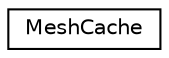 digraph "Graphical Class Hierarchy"
{
  edge [fontname="Helvetica",fontsize="10",labelfontname="Helvetica",labelfontsize="10"];
  node [fontname="Helvetica",fontsize="10",shape=record];
  rankdir="LR";
  Node1 [label="MeshCache",height=0.2,width=0.4,color="black", fillcolor="white", style="filled",URL="$class_mesh_cache.html"];
}
